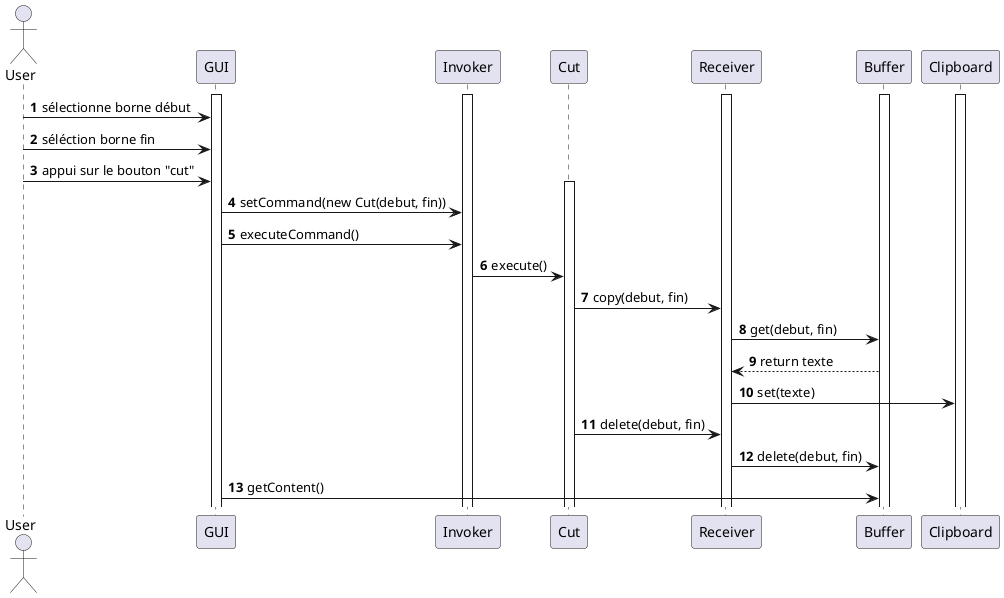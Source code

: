 @startuml
'https://plantuml.com/sequence-diagram

autonumber

actor User

participant GUI
activate GUI
participant Invoker
activate Invoker
participant Cut
participant Receiver
activate Receiver
participant Buffer
activate Buffer
participant Clipboard
activate Clipboard

User -> GUI : sélectionne borne début
User -> GUI : séléction borne fin
User -> GUI : appui sur le bouton "cut"

activate Cut

GUI -> Invoker : setCommand(new Cut(debut, fin))
GUI -> Invoker : executeCommand()

Invoker -> Cut : execute()

Cut -> Receiver : copy(debut, fin)
Receiver -> Buffer : get(debut, fin)
Buffer --> Receiver : return texte
Receiver -> Clipboard : set(texte)

Cut -> Receiver : delete(debut, fin)
Receiver -> Buffer : delete(debut, fin)

GUI -> Buffer : getContent()



@enduml